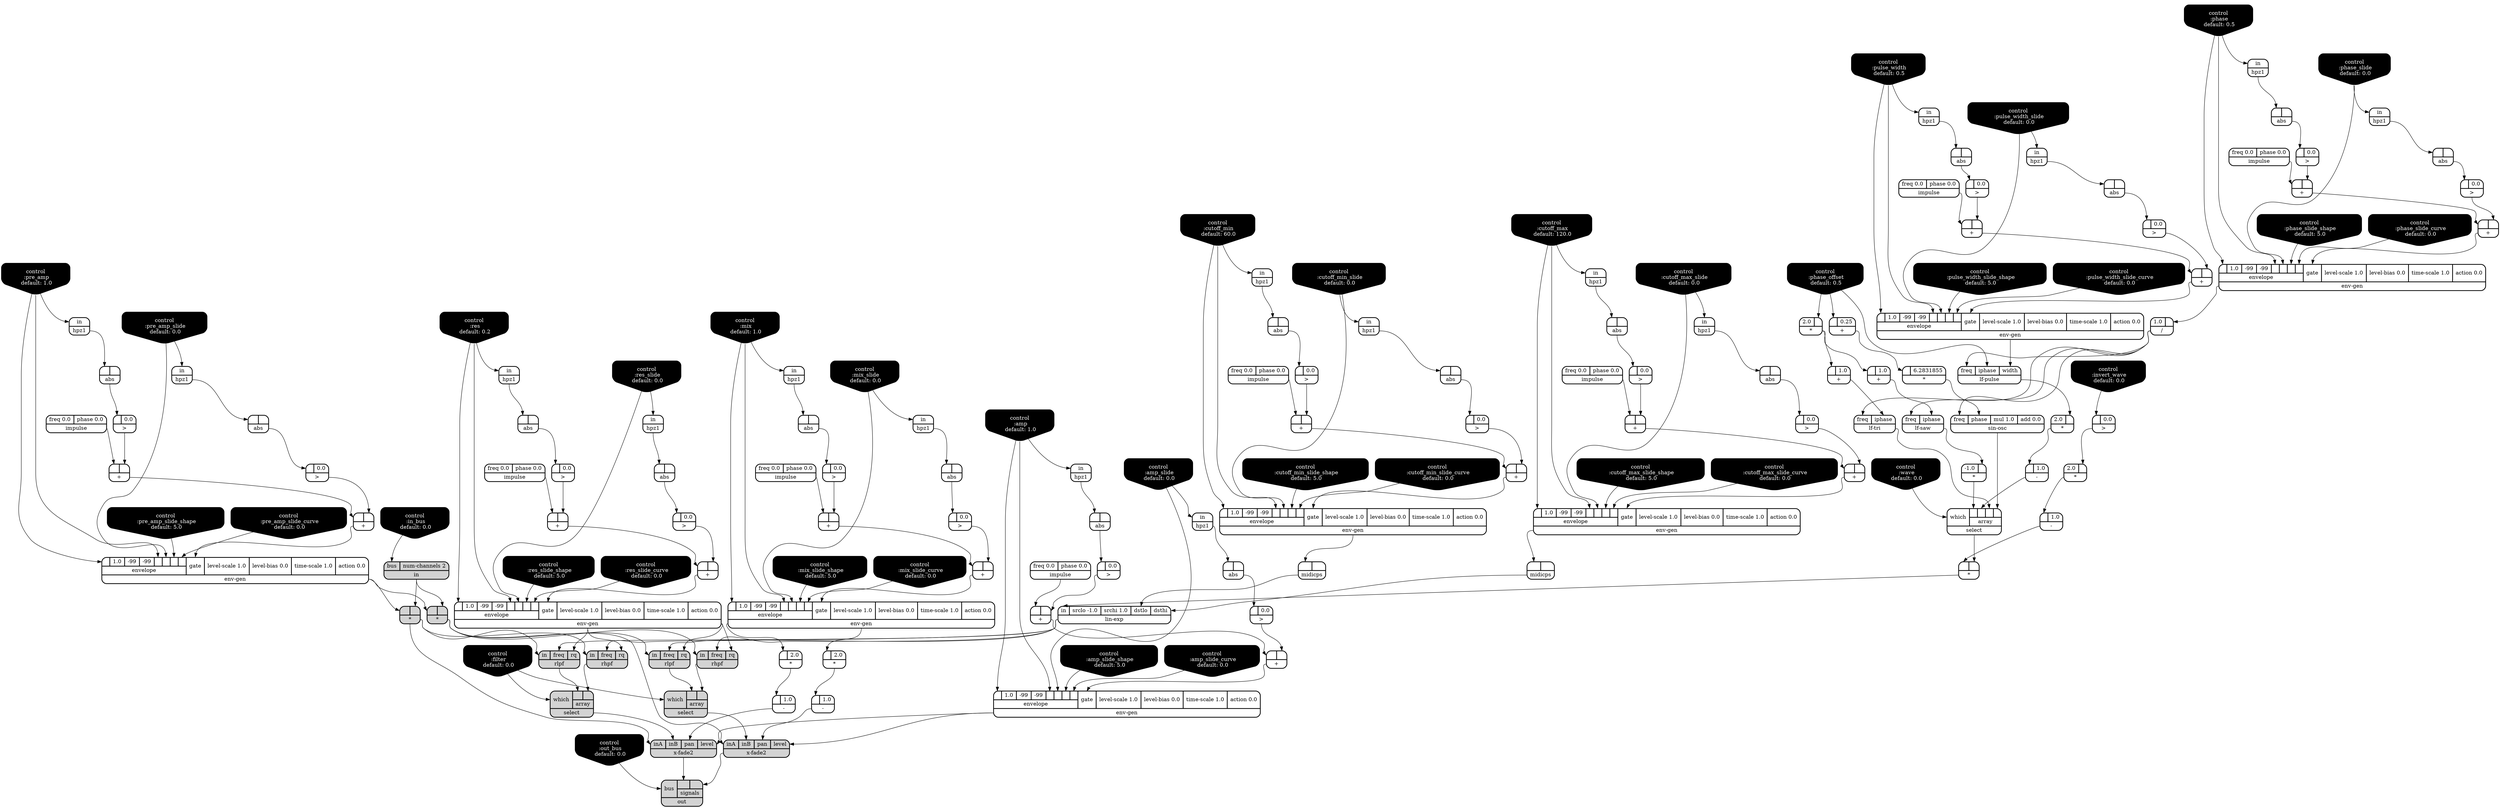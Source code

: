 digraph synthdef {
39 [label = "{{ <a> 2.0|<b> } |<__UG_NAME__>* }" style="bold, rounded" shape=record rankdir=LR];
53 [label = "{{ <a> 2.0|<b> } |<__UG_NAME__>* }" style="bold, rounded" shape=record rankdir=LR];
84 [label = "{{ <a> 2.0|<b> } |<__UG_NAME__>* }" style="bold, rounded" shape=record rankdir=LR];
94 [label = "{{ <a> |<b> } |<__UG_NAME__>* }" style="filled, bold, rounded"  shape=record rankdir=LR];
96 [label = "{{ <a> |<b> 6.2831855} |<__UG_NAME__>* }" style="bold, rounded" shape=record rankdir=LR];
110 [label = "{{ <a> |<b> 2.0} |<__UG_NAME__>* }" style="bold, rounded" shape=record rankdir=LR];
112 [label = "{{ <a> |<b> } |<__UG_NAME__>* }" style="filled, bold, rounded"  shape=record rankdir=LR];
116 [label = "{{ <a> -1.0|<b> } |<__UG_NAME__>* }" style="bold, rounded" shape=record rankdir=LR];
118 [label = "{{ <a> |<b> } |<__UG_NAME__>* }" style="bold, rounded" shape=record rankdir=LR];
151 [label = "{{ <a> |<b> 2.0} |<__UG_NAME__>* }" style="bold, rounded" shape=record rankdir=LR];
46 [label = "{{ <a> |<b> } |<__UG_NAME__>+ }" style="bold, rounded" shape=record rankdir=LR];
50 [label = "{{ <a> |<b> } |<__UG_NAME__>+ }" style="bold, rounded" shape=record rankdir=LR];
54 [label = "{{ <a> |<b> 1.0} |<__UG_NAME__>+ }" style="bold, rounded" shape=record rankdir=LR];
60 [label = "{{ <a> |<b> } |<__UG_NAME__>+ }" style="bold, rounded" shape=record rankdir=LR];
62 [label = "{{ <a> |<b> } |<__UG_NAME__>+ }" style="bold, rounded" shape=record rankdir=LR];
78 [label = "{{ <a> |<b> } |<__UG_NAME__>+ }" style="bold, rounded" shape=record rankdir=LR];
82 [label = "{{ <a> |<b> } |<__UG_NAME__>+ }" style="bold, rounded" shape=record rankdir=LR];
87 [label = "{{ <a> |<b> } |<__UG_NAME__>+ }" style="bold, rounded" shape=record rankdir=LR];
91 [label = "{{ <a> |<b> } |<__UG_NAME__>+ }" style="bold, rounded" shape=record rankdir=LR];
95 [label = "{{ <a> |<b> 0.25} |<__UG_NAME__>+ }" style="bold, rounded" shape=record rankdir=LR];
104 [label = "{{ <a> |<b> } |<__UG_NAME__>+ }" style="bold, rounded" shape=record rankdir=LR];
108 [label = "{{ <a> |<b> } |<__UG_NAME__>+ }" style="bold, rounded" shape=record rankdir=LR];
114 [label = "{{ <a> |<b> 1.0} |<__UG_NAME__>+ }" style="bold, rounded" shape=record rankdir=LR];
123 [label = "{{ <a> |<b> } |<__UG_NAME__>+ }" style="bold, rounded" shape=record rankdir=LR];
125 [label = "{{ <a> |<b> } |<__UG_NAME__>+ }" style="bold, rounded" shape=record rankdir=LR];
134 [label = "{{ <a> |<b> } |<__UG_NAME__>+ }" style="bold, rounded" shape=record rankdir=LR];
136 [label = "{{ <a> |<b> } |<__UG_NAME__>+ }" style="bold, rounded" shape=record rankdir=LR];
142 [label = "{{ <a> |<b> } |<__UG_NAME__>+ }" style="bold, rounded" shape=record rankdir=LR];
145 [label = "{{ <a> |<b> } |<__UG_NAME__>+ }" style="bold, rounded" shape=record rankdir=LR];
85 [label = "{{ <a> |<b> 1.0} |<__UG_NAME__>- }" style="bold, rounded" shape=record rankdir=LR];
111 [label = "{{ <a> |<b> 1.0} |<__UG_NAME__>- }" style="bold, rounded" shape=record rankdir=LR];
113 [label = "{{ <a> |<b> 1.0} |<__UG_NAME__>- }" style="bold, rounded" shape=record rankdir=LR];
152 [label = "{{ <a> |<b> 1.0} |<__UG_NAME__>- }" style="bold, rounded" shape=record rankdir=LR];
52 [label = "{{ <a> 1.0|<b> } |<__UG_NAME__>/ }" style="bold, rounded" shape=record rankdir=LR];
38 [label = "{{ <a> |<b> 0.0} |<__UG_NAME__>\> }" style="bold, rounded" shape=record rankdir=LR];
45 [label = "{{ <a> |<b> 0.0} |<__UG_NAME__>\> }" style="bold, rounded" shape=record rankdir=LR];
49 [label = "{{ <a> |<b> 0.0} |<__UG_NAME__>\> }" style="bold, rounded" shape=record rankdir=LR];
59 [label = "{{ <a> |<b> 0.0} |<__UG_NAME__>\> }" style="bold, rounded" shape=record rankdir=LR];
61 [label = "{{ <a> |<b> 0.0} |<__UG_NAME__>\> }" style="bold, rounded" shape=record rankdir=LR];
67 [label = "{{ <a> |<b> 0.0} |<__UG_NAME__>\> }" style="bold, rounded" shape=record rankdir=LR];
74 [label = "{{ <a> |<b> 0.0} |<__UG_NAME__>\> }" style="bold, rounded" shape=record rankdir=LR];
77 [label = "{{ <a> |<b> 0.0} |<__UG_NAME__>\> }" style="bold, rounded" shape=record rankdir=LR];
81 [label = "{{ <a> |<b> 0.0} |<__UG_NAME__>\> }" style="bold, rounded" shape=record rankdir=LR];
90 [label = "{{ <a> |<b> 0.0} |<__UG_NAME__>\> }" style="bold, rounded" shape=record rankdir=LR];
103 [label = "{{ <a> |<b> 0.0} |<__UG_NAME__>\> }" style="bold, rounded" shape=record rankdir=LR];
107 [label = "{{ <a> |<b> 0.0} |<__UG_NAME__>\> }" style="bold, rounded" shape=record rankdir=LR];
122 [label = "{{ <a> |<b> 0.0} |<__UG_NAME__>\> }" style="bold, rounded" shape=record rankdir=LR];
124 [label = "{{ <a> |<b> 0.0} |<__UG_NAME__>\> }" style="bold, rounded" shape=record rankdir=LR];
133 [label = "{{ <a> |<b> 0.0} |<__UG_NAME__>\> }" style="bold, rounded" shape=record rankdir=LR];
135 [label = "{{ <a> |<b> 0.0} |<__UG_NAME__>\> }" style="bold, rounded" shape=record rankdir=LR];
144 [label = "{{ <a> |<b> 0.0} |<__UG_NAME__>\> }" style="bold, rounded" shape=record rankdir=LR];
41 [label = "{{ <a> |<b> } |<__UG_NAME__>abs }" style="bold, rounded" shape=record rankdir=LR];
44 [label = "{{ <a> |<b> } |<__UG_NAME__>abs }" style="bold, rounded" shape=record rankdir=LR];
48 [label = "{{ <a> |<b> } |<__UG_NAME__>abs }" style="bold, rounded" shape=record rankdir=LR];
57 [label = "{{ <a> |<b> } |<__UG_NAME__>abs }" style="bold, rounded" shape=record rankdir=LR];
66 [label = "{{ <a> |<b> } |<__UG_NAME__>abs }" style="bold, rounded" shape=record rankdir=LR];
69 [label = "{{ <a> |<b> } |<__UG_NAME__>abs }" style="bold, rounded" shape=record rankdir=LR];
71 [label = "{{ <a> |<b> } |<__UG_NAME__>abs }" style="bold, rounded" shape=record rankdir=LR];
76 [label = "{{ <a> |<b> } |<__UG_NAME__>abs }" style="bold, rounded" shape=record rankdir=LR];
80 [label = "{{ <a> |<b> } |<__UG_NAME__>abs }" style="bold, rounded" shape=record rankdir=LR];
89 [label = "{{ <a> |<b> } |<__UG_NAME__>abs }" style="bold, rounded" shape=record rankdir=LR];
99 [label = "{{ <a> |<b> } |<__UG_NAME__>abs }" style="bold, rounded" shape=record rankdir=LR];
102 [label = "{{ <a> |<b> } |<__UG_NAME__>abs }" style="bold, rounded" shape=record rankdir=LR];
106 [label = "{{ <a> |<b> } |<__UG_NAME__>abs }" style="bold, rounded" shape=record rankdir=LR];
121 [label = "{{ <a> |<b> } |<__UG_NAME__>abs }" style="bold, rounded" shape=record rankdir=LR];
132 [label = "{{ <a> |<b> } |<__UG_NAME__>abs }" style="bold, rounded" shape=record rankdir=LR];
143 [label = "{{ <a> |<b> } |<__UG_NAME__>abs }" style="bold, rounded" shape=record rankdir=LR];
0 [label = "control
 :amp
 default: 1.0" shape=invhouse style="rounded, filled, bold" fillcolor=black fontcolor=white ]; 
1 [label = "control
 :amp_slide
 default: 0.0" shape=invhouse style="rounded, filled, bold" fillcolor=black fontcolor=white ]; 
2 [label = "control
 :amp_slide_shape
 default: 5.0" shape=invhouse style="rounded, filled, bold" fillcolor=black fontcolor=white ]; 
3 [label = "control
 :amp_slide_curve
 default: 0.0" shape=invhouse style="rounded, filled, bold" fillcolor=black fontcolor=white ]; 
4 [label = "control
 :mix
 default: 1.0" shape=invhouse style="rounded, filled, bold" fillcolor=black fontcolor=white ]; 
5 [label = "control
 :mix_slide
 default: 0.0" shape=invhouse style="rounded, filled, bold" fillcolor=black fontcolor=white ]; 
6 [label = "control
 :mix_slide_shape
 default: 5.0" shape=invhouse style="rounded, filled, bold" fillcolor=black fontcolor=white ]; 
7 [label = "control
 :mix_slide_curve
 default: 0.0" shape=invhouse style="rounded, filled, bold" fillcolor=black fontcolor=white ]; 
8 [label = "control
 :pre_amp
 default: 1.0" shape=invhouse style="rounded, filled, bold" fillcolor=black fontcolor=white ]; 
9 [label = "control
 :pre_amp_slide
 default: 0.0" shape=invhouse style="rounded, filled, bold" fillcolor=black fontcolor=white ]; 
10 [label = "control
 :pre_amp_slide_shape
 default: 5.0" shape=invhouse style="rounded, filled, bold" fillcolor=black fontcolor=white ]; 
11 [label = "control
 :pre_amp_slide_curve
 default: 0.0" shape=invhouse style="rounded, filled, bold" fillcolor=black fontcolor=white ]; 
12 [label = "control
 :phase
 default: 0.5" shape=invhouse style="rounded, filled, bold" fillcolor=black fontcolor=white ]; 
13 [label = "control
 :phase_slide
 default: 0.0" shape=invhouse style="rounded, filled, bold" fillcolor=black fontcolor=white ]; 
14 [label = "control
 :phase_slide_shape
 default: 5.0" shape=invhouse style="rounded, filled, bold" fillcolor=black fontcolor=white ]; 
15 [label = "control
 :phase_slide_curve
 default: 0.0" shape=invhouse style="rounded, filled, bold" fillcolor=black fontcolor=white ]; 
16 [label = "control
 :cutoff_min
 default: 60.0" shape=invhouse style="rounded, filled, bold" fillcolor=black fontcolor=white ]; 
17 [label = "control
 :cutoff_min_slide
 default: 0.0" shape=invhouse style="rounded, filled, bold" fillcolor=black fontcolor=white ]; 
18 [label = "control
 :cutoff_min_slide_shape
 default: 5.0" shape=invhouse style="rounded, filled, bold" fillcolor=black fontcolor=white ]; 
19 [label = "control
 :cutoff_min_slide_curve
 default: 0.0" shape=invhouse style="rounded, filled, bold" fillcolor=black fontcolor=white ]; 
20 [label = "control
 :cutoff_max
 default: 120.0" shape=invhouse style="rounded, filled, bold" fillcolor=black fontcolor=white ]; 
21 [label = "control
 :cutoff_max_slide
 default: 0.0" shape=invhouse style="rounded, filled, bold" fillcolor=black fontcolor=white ]; 
22 [label = "control
 :cutoff_max_slide_shape
 default: 5.0" shape=invhouse style="rounded, filled, bold" fillcolor=black fontcolor=white ]; 
23 [label = "control
 :cutoff_max_slide_curve
 default: 0.0" shape=invhouse style="rounded, filled, bold" fillcolor=black fontcolor=white ]; 
24 [label = "control
 :res
 default: 0.2" shape=invhouse style="rounded, filled, bold" fillcolor=black fontcolor=white ]; 
25 [label = "control
 :res_slide
 default: 0.0" shape=invhouse style="rounded, filled, bold" fillcolor=black fontcolor=white ]; 
26 [label = "control
 :res_slide_shape
 default: 5.0" shape=invhouse style="rounded, filled, bold" fillcolor=black fontcolor=white ]; 
27 [label = "control
 :res_slide_curve
 default: 0.0" shape=invhouse style="rounded, filled, bold" fillcolor=black fontcolor=white ]; 
28 [label = "control
 :phase_offset
 default: 0.5" shape=invhouse style="rounded, filled, bold" fillcolor=black fontcolor=white ]; 
29 [label = "control
 :wave
 default: 0.0" shape=invhouse style="rounded, filled, bold" fillcolor=black fontcolor=white ]; 
30 [label = "control
 :invert_wave
 default: 0.0" shape=invhouse style="rounded, filled, bold" fillcolor=black fontcolor=white ]; 
31 [label = "control
 :pulse_width
 default: 0.5" shape=invhouse style="rounded, filled, bold" fillcolor=black fontcolor=white ]; 
32 [label = "control
 :pulse_width_slide
 default: 0.0" shape=invhouse style="rounded, filled, bold" fillcolor=black fontcolor=white ]; 
33 [label = "control
 :pulse_width_slide_shape
 default: 5.0" shape=invhouse style="rounded, filled, bold" fillcolor=black fontcolor=white ]; 
34 [label = "control
 :pulse_width_slide_curve
 default: 0.0" shape=invhouse style="rounded, filled, bold" fillcolor=black fontcolor=white ]; 
35 [label = "control
 :filter
 default: 0.0" shape=invhouse style="rounded, filled, bold" fillcolor=black fontcolor=white ]; 
36 [label = "control
 :in_bus
 default: 0.0" shape=invhouse style="rounded, filled, bold" fillcolor=black fontcolor=white ]; 
37 [label = "control
 :out_bus
 default: 0.0" shape=invhouse style="rounded, filled, bold" fillcolor=black fontcolor=white ]; 
51 [label = "{{ {{<envelope___control___0>|1.0|-99|-99|<envelope___control___4>|<envelope___control___5>|<envelope___control___6>|<envelope___control___7>}|envelope}|<gate> gate|<level____scale> level-scale 1.0|<level____bias> level-bias 0.0|<time____scale> time-scale 1.0|<action> action 0.0} |<__UG_NAME__>env-gen }" style="bold, rounded" shape=record rankdir=LR];
63 [label = "{{ {{<envelope___control___0>|1.0|-99|-99|<envelope___control___4>|<envelope___control___5>|<envelope___control___6>|<envelope___control___7>}|envelope}|<gate> gate|<level____scale> level-scale 1.0|<level____bias> level-bias 0.0|<time____scale> time-scale 1.0|<action> action 0.0} |<__UG_NAME__>env-gen }" style="bold, rounded" shape=record rankdir=LR];
83 [label = "{{ {{<envelope___control___0>|1.0|-99|-99|<envelope___control___4>|<envelope___control___5>|<envelope___control___6>|<envelope___control___7>}|envelope}|<gate> gate|<level____scale> level-scale 1.0|<level____bias> level-bias 0.0|<time____scale> time-scale 1.0|<action> action 0.0} |<__UG_NAME__>env-gen }" style="bold, rounded" shape=record rankdir=LR];
92 [label = "{{ {{<envelope___control___0>|1.0|-99|-99|<envelope___control___4>|<envelope___control___5>|<envelope___control___6>|<envelope___control___7>}|envelope}|<gate> gate|<level____scale> level-scale 1.0|<level____bias> level-bias 0.0|<time____scale> time-scale 1.0|<action> action 0.0} |<__UG_NAME__>env-gen }" style="bold, rounded" shape=record rankdir=LR];
109 [label = "{{ {{<envelope___control___0>|1.0|-99|-99|<envelope___control___4>|<envelope___control___5>|<envelope___control___6>|<envelope___control___7>}|envelope}|<gate> gate|<level____scale> level-scale 1.0|<level____bias> level-bias 0.0|<time____scale> time-scale 1.0|<action> action 0.0} |<__UG_NAME__>env-gen }" style="bold, rounded" shape=record rankdir=LR];
126 [label = "{{ {{<envelope___control___0>|1.0|-99|-99|<envelope___control___4>|<envelope___control___5>|<envelope___control___6>|<envelope___control___7>}|envelope}|<gate> gate|<level____scale> level-scale 1.0|<level____bias> level-bias 0.0|<time____scale> time-scale 1.0|<action> action 0.0} |<__UG_NAME__>env-gen }" style="bold, rounded" shape=record rankdir=LR];
137 [label = "{{ {{<envelope___control___0>|1.0|-99|-99|<envelope___control___4>|<envelope___control___5>|<envelope___control___6>|<envelope___control___7>}|envelope}|<gate> gate|<level____scale> level-scale 1.0|<level____bias> level-bias 0.0|<time____scale> time-scale 1.0|<action> action 0.0} |<__UG_NAME__>env-gen }" style="bold, rounded" shape=record rankdir=LR];
149 [label = "{{ {{<envelope___control___0>|1.0|-99|-99|<envelope___control___4>|<envelope___control___5>|<envelope___control___6>|<envelope___control___7>}|envelope}|<gate> gate|<level____scale> level-scale 1.0|<level____bias> level-bias 0.0|<time____scale> time-scale 1.0|<action> action 0.0} |<__UG_NAME__>env-gen }" style="bold, rounded" shape=record rankdir=LR];
40 [label = "{{ <in> in} |<__UG_NAME__>hpz1 }" style="bold, rounded" shape=record rankdir=LR];
43 [label = "{{ <in> in} |<__UG_NAME__>hpz1 }" style="bold, rounded" shape=record rankdir=LR];
47 [label = "{{ <in> in} |<__UG_NAME__>hpz1 }" style="bold, rounded" shape=record rankdir=LR];
56 [label = "{{ <in> in} |<__UG_NAME__>hpz1 }" style="bold, rounded" shape=record rankdir=LR];
65 [label = "{{ <in> in} |<__UG_NAME__>hpz1 }" style="bold, rounded" shape=record rankdir=LR];
68 [label = "{{ <in> in} |<__UG_NAME__>hpz1 }" style="bold, rounded" shape=record rankdir=LR];
70 [label = "{{ <in> in} |<__UG_NAME__>hpz1 }" style="bold, rounded" shape=record rankdir=LR];
72 [label = "{{ <in> in} |<__UG_NAME__>hpz1 }" style="bold, rounded" shape=record rankdir=LR];
75 [label = "{{ <in> in} |<__UG_NAME__>hpz1 }" style="bold, rounded" shape=record rankdir=LR];
79 [label = "{{ <in> in} |<__UG_NAME__>hpz1 }" style="bold, rounded" shape=record rankdir=LR];
88 [label = "{{ <in> in} |<__UG_NAME__>hpz1 }" style="bold, rounded" shape=record rankdir=LR];
98 [label = "{{ <in> in} |<__UG_NAME__>hpz1 }" style="bold, rounded" shape=record rankdir=LR];
101 [label = "{{ <in> in} |<__UG_NAME__>hpz1 }" style="bold, rounded" shape=record rankdir=LR];
105 [label = "{{ <in> in} |<__UG_NAME__>hpz1 }" style="bold, rounded" shape=record rankdir=LR];
120 [label = "{{ <in> in} |<__UG_NAME__>hpz1 }" style="bold, rounded" shape=record rankdir=LR];
131 [label = "{{ <in> in} |<__UG_NAME__>hpz1 }" style="bold, rounded" shape=record rankdir=LR];
42 [label = "{{ <freq> freq 0.0|<phase> phase 0.0} |<__UG_NAME__>impulse }" style="bold, rounded" shape=record rankdir=LR];
58 [label = "{{ <freq> freq 0.0|<phase> phase 0.0} |<__UG_NAME__>impulse }" style="bold, rounded" shape=record rankdir=LR];
73 [label = "{{ <freq> freq 0.0|<phase> phase 0.0} |<__UG_NAME__>impulse }" style="bold, rounded" shape=record rankdir=LR];
86 [label = "{{ <freq> freq 0.0|<phase> phase 0.0} |<__UG_NAME__>impulse }" style="bold, rounded" shape=record rankdir=LR];
100 [label = "{{ <freq> freq 0.0|<phase> phase 0.0} |<__UG_NAME__>impulse }" style="bold, rounded" shape=record rankdir=LR];
119 [label = "{{ <freq> freq 0.0|<phase> phase 0.0} |<__UG_NAME__>impulse }" style="bold, rounded" shape=record rankdir=LR];
130 [label = "{{ <freq> freq 0.0|<phase> phase 0.0} |<__UG_NAME__>impulse }" style="bold, rounded" shape=record rankdir=LR];
141 [label = "{{ <freq> freq 0.0|<phase> phase 0.0} |<__UG_NAME__>impulse }" style="bold, rounded" shape=record rankdir=LR];
93 [label = "{{ <bus> bus|<num____channels> num-channels 2} |<__UG_NAME__>in }" style="filled, bold, rounded"  shape=record rankdir=LR];
64 [label = "{{ <freq> freq|<iphase> iphase|<width> width} |<__UG_NAME__>lf-pulse }" style="bold, rounded" shape=record rankdir=LR];
115 [label = "{{ <freq> freq|<iphase> iphase} |<__UG_NAME__>lf-saw }" style="bold, rounded" shape=record rankdir=LR];
55 [label = "{{ <freq> freq|<iphase> iphase} |<__UG_NAME__>lf-tri }" style="bold, rounded" shape=record rankdir=LR];
129 [label = "{{ <in> in|<srclo> srclo -1.0|<srchi> srchi 1.0|<dstlo> dstlo|<dsthi> dsthi} |<__UG_NAME__>lin-exp }" style="bold, rounded" shape=record rankdir=LR];
127 [label = "{{ <a> |<b> } |<__UG_NAME__>midicps }" style="bold, rounded" shape=record rankdir=LR];
128 [label = "{{ <a> |<b> } |<__UG_NAME__>midicps }" style="bold, rounded" shape=record rankdir=LR];
154 [label = "{{ <bus> bus|{{<signals___x____fade2___0>|<signals___x____fade2___1>}|signals}} |<__UG_NAME__>out }" style="filled, bold, rounded"  shape=record rankdir=LR];
139 [label = "{{ <in> in|<freq> freq|<rq> rq} |<__UG_NAME__>rhpf }" style="filled, bold, rounded"  shape=record rankdir=LR];
147 [label = "{{ <in> in|<freq> freq|<rq> rq} |<__UG_NAME__>rhpf }" style="filled, bold, rounded"  shape=record rankdir=LR];
138 [label = "{{ <in> in|<freq> freq|<rq> rq} |<__UG_NAME__>rlpf }" style="filled, bold, rounded"  shape=record rankdir=LR];
146 [label = "{{ <in> in|<freq> freq|<rq> rq} |<__UG_NAME__>rlpf }" style="filled, bold, rounded"  shape=record rankdir=LR];
117 [label = "{{ <which> which|{{<array___binary____op____u____gen___0>|<array___binary____op____u____gen___1>|<array___lf____tri___2>|<array___sin____osc___3>}|array}} |<__UG_NAME__>select }" style="bold, rounded" shape=record rankdir=LR];
140 [label = "{{ <which> which|{{<array___rlpf___0>|<array___rhpf___1>}|array}} |<__UG_NAME__>select }" style="filled, bold, rounded"  shape=record rankdir=LR];
148 [label = "{{ <which> which|{{<array___rlpf___0>|<array___rhpf___1>}|array}} |<__UG_NAME__>select }" style="filled, bold, rounded"  shape=record rankdir=LR];
97 [label = "{{ <freq> freq|<phase> phase|<mul> mul 1.0|<add> add 0.0} |<__UG_NAME__>sin-osc }" style="bold, rounded" shape=record rankdir=LR];
150 [label = "{{ <ina> inA|<inb> inB|<pan> pan|<level> level} |<__UG_NAME__>x-fade2 }" style="filled, bold, rounded"  shape=record rankdir=LR];
153 [label = "{{ <ina> inA|<inb> inB|<pan> pan|<level> level} |<__UG_NAME__>x-fade2 }" style="filled, bold, rounded"  shape=record rankdir=LR];

38:__UG_NAME__ -> 39:b ;
28:__UG_NAME__ -> 53:b ;
64:__UG_NAME__ -> 84:b ;
93:__UG_NAME__ -> 94:b ;
92:__UG_NAME__ -> 94:a ;
95:__UG_NAME__ -> 96:a ;
109:__UG_NAME__ -> 110:a ;
93:__UG_NAME__ -> 112:b ;
92:__UG_NAME__ -> 112:a ;
115:__UG_NAME__ -> 116:b ;
117:__UG_NAME__ -> 118:b ;
113:__UG_NAME__ -> 118:a ;
109:__UG_NAME__ -> 151:a ;
45:__UG_NAME__ -> 46:b ;
42:__UG_NAME__ -> 46:a ;
49:__UG_NAME__ -> 50:b ;
46:__UG_NAME__ -> 50:a ;
53:__UG_NAME__ -> 54:a ;
59:__UG_NAME__ -> 60:b ;
58:__UG_NAME__ -> 60:a ;
61:__UG_NAME__ -> 62:b ;
60:__UG_NAME__ -> 62:a ;
77:__UG_NAME__ -> 78:b ;
73:__UG_NAME__ -> 78:a ;
81:__UG_NAME__ -> 82:b ;
78:__UG_NAME__ -> 82:a ;
74:__UG_NAME__ -> 87:b ;
86:__UG_NAME__ -> 87:a ;
90:__UG_NAME__ -> 91:b ;
87:__UG_NAME__ -> 91:a ;
28:__UG_NAME__ -> 95:a ;
103:__UG_NAME__ -> 104:b ;
100:__UG_NAME__ -> 104:a ;
107:__UG_NAME__ -> 108:b ;
104:__UG_NAME__ -> 108:a ;
53:__UG_NAME__ -> 114:a ;
122:__UG_NAME__ -> 123:b ;
119:__UG_NAME__ -> 123:a ;
124:__UG_NAME__ -> 125:b ;
123:__UG_NAME__ -> 125:a ;
133:__UG_NAME__ -> 134:b ;
130:__UG_NAME__ -> 134:a ;
135:__UG_NAME__ -> 136:b ;
134:__UG_NAME__ -> 136:a ;
67:__UG_NAME__ -> 142:b ;
141:__UG_NAME__ -> 142:a ;
144:__UG_NAME__ -> 145:b ;
142:__UG_NAME__ -> 145:a ;
84:__UG_NAME__ -> 85:a ;
110:__UG_NAME__ -> 111:a ;
39:__UG_NAME__ -> 113:a ;
151:__UG_NAME__ -> 152:a ;
51:__UG_NAME__ -> 52:b ;
30:__UG_NAME__ -> 38:a ;
44:__UG_NAME__ -> 45:a ;
48:__UG_NAME__ -> 49:a ;
57:__UG_NAME__ -> 59:a ;
41:__UG_NAME__ -> 61:a ;
66:__UG_NAME__ -> 67:a ;
69:__UG_NAME__ -> 74:a ;
76:__UG_NAME__ -> 77:a ;
80:__UG_NAME__ -> 81:a ;
89:__UG_NAME__ -> 90:a ;
102:__UG_NAME__ -> 103:a ;
106:__UG_NAME__ -> 107:a ;
121:__UG_NAME__ -> 122:a ;
99:__UG_NAME__ -> 124:a ;
132:__UG_NAME__ -> 133:a ;
71:__UG_NAME__ -> 135:a ;
143:__UG_NAME__ -> 144:a ;
40:__UG_NAME__ -> 41:a ;
43:__UG_NAME__ -> 44:a ;
47:__UG_NAME__ -> 48:a ;
56:__UG_NAME__ -> 57:a ;
65:__UG_NAME__ -> 66:a ;
68:__UG_NAME__ -> 69:a ;
70:__UG_NAME__ -> 71:a ;
75:__UG_NAME__ -> 76:a ;
79:__UG_NAME__ -> 80:a ;
88:__UG_NAME__ -> 89:a ;
98:__UG_NAME__ -> 99:a ;
101:__UG_NAME__ -> 102:a ;
105:__UG_NAME__ -> 106:a ;
120:__UG_NAME__ -> 121:a ;
131:__UG_NAME__ -> 132:a ;
72:__UG_NAME__ -> 143:a ;
50:__UG_NAME__ -> 51:gate ;
12:__UG_NAME__ -> 51:envelope___control___0 ;
12:__UG_NAME__ -> 51:envelope___control___4 ;
13:__UG_NAME__ -> 51:envelope___control___5 ;
14:__UG_NAME__ -> 51:envelope___control___6 ;
15:__UG_NAME__ -> 51:envelope___control___7 ;
62:__UG_NAME__ -> 63:gate ;
31:__UG_NAME__ -> 63:envelope___control___0 ;
31:__UG_NAME__ -> 63:envelope___control___4 ;
32:__UG_NAME__ -> 63:envelope___control___5 ;
33:__UG_NAME__ -> 63:envelope___control___6 ;
34:__UG_NAME__ -> 63:envelope___control___7 ;
82:__UG_NAME__ -> 83:gate ;
20:__UG_NAME__ -> 83:envelope___control___0 ;
20:__UG_NAME__ -> 83:envelope___control___4 ;
21:__UG_NAME__ -> 83:envelope___control___5 ;
22:__UG_NAME__ -> 83:envelope___control___6 ;
23:__UG_NAME__ -> 83:envelope___control___7 ;
91:__UG_NAME__ -> 92:gate ;
8:__UG_NAME__ -> 92:envelope___control___0 ;
8:__UG_NAME__ -> 92:envelope___control___4 ;
9:__UG_NAME__ -> 92:envelope___control___5 ;
10:__UG_NAME__ -> 92:envelope___control___6 ;
11:__UG_NAME__ -> 92:envelope___control___7 ;
108:__UG_NAME__ -> 109:gate ;
4:__UG_NAME__ -> 109:envelope___control___0 ;
4:__UG_NAME__ -> 109:envelope___control___4 ;
5:__UG_NAME__ -> 109:envelope___control___5 ;
6:__UG_NAME__ -> 109:envelope___control___6 ;
7:__UG_NAME__ -> 109:envelope___control___7 ;
125:__UG_NAME__ -> 126:gate ;
16:__UG_NAME__ -> 126:envelope___control___0 ;
16:__UG_NAME__ -> 126:envelope___control___4 ;
17:__UG_NAME__ -> 126:envelope___control___5 ;
18:__UG_NAME__ -> 126:envelope___control___6 ;
19:__UG_NAME__ -> 126:envelope___control___7 ;
136:__UG_NAME__ -> 137:gate ;
24:__UG_NAME__ -> 137:envelope___control___0 ;
24:__UG_NAME__ -> 137:envelope___control___4 ;
25:__UG_NAME__ -> 137:envelope___control___5 ;
26:__UG_NAME__ -> 137:envelope___control___6 ;
27:__UG_NAME__ -> 137:envelope___control___7 ;
145:__UG_NAME__ -> 149:gate ;
0:__UG_NAME__ -> 149:envelope___control___0 ;
0:__UG_NAME__ -> 149:envelope___control___4 ;
1:__UG_NAME__ -> 149:envelope___control___5 ;
2:__UG_NAME__ -> 149:envelope___control___6 ;
3:__UG_NAME__ -> 149:envelope___control___7 ;
32:__UG_NAME__ -> 40:in ;
12:__UG_NAME__ -> 43:in ;
13:__UG_NAME__ -> 47:in ;
31:__UG_NAME__ -> 56:in ;
0:__UG_NAME__ -> 65:in ;
8:__UG_NAME__ -> 68:in ;
25:__UG_NAME__ -> 70:in ;
1:__UG_NAME__ -> 72:in ;
20:__UG_NAME__ -> 75:in ;
21:__UG_NAME__ -> 79:in ;
9:__UG_NAME__ -> 88:in ;
17:__UG_NAME__ -> 98:in ;
4:__UG_NAME__ -> 101:in ;
5:__UG_NAME__ -> 105:in ;
16:__UG_NAME__ -> 120:in ;
24:__UG_NAME__ -> 131:in ;
36:__UG_NAME__ -> 93:bus ;
63:__UG_NAME__ -> 64:width ;
28:__UG_NAME__ -> 64:iphase ;
52:__UG_NAME__ -> 64:freq ;
114:__UG_NAME__ -> 115:iphase ;
52:__UG_NAME__ -> 115:freq ;
54:__UG_NAME__ -> 55:iphase ;
52:__UG_NAME__ -> 55:freq ;
128:__UG_NAME__ -> 129:dsthi ;
127:__UG_NAME__ -> 129:dstlo ;
118:__UG_NAME__ -> 129:in ;
126:__UG_NAME__ -> 127:a ;
83:__UG_NAME__ -> 128:a ;
150:__UG_NAME__ -> 154:signals___x____fade2___0 ;
153:__UG_NAME__ -> 154:signals___x____fade2___1 ;
37:__UG_NAME__ -> 154:bus ;
137:__UG_NAME__ -> 139:rq ;
129:__UG_NAME__ -> 139:freq ;
112:__UG_NAME__ -> 139:in ;
137:__UG_NAME__ -> 147:rq ;
129:__UG_NAME__ -> 147:freq ;
94:__UG_NAME__ -> 147:in ;
137:__UG_NAME__ -> 138:rq ;
129:__UG_NAME__ -> 138:freq ;
112:__UG_NAME__ -> 138:in ;
137:__UG_NAME__ -> 146:rq ;
129:__UG_NAME__ -> 146:freq ;
94:__UG_NAME__ -> 146:in ;
116:__UG_NAME__ -> 117:array___binary____op____u____gen___0 ;
85:__UG_NAME__ -> 117:array___binary____op____u____gen___1 ;
55:__UG_NAME__ -> 117:array___lf____tri___2 ;
97:__UG_NAME__ -> 117:array___sin____osc___3 ;
29:__UG_NAME__ -> 117:which ;
138:__UG_NAME__ -> 140:array___rlpf___0 ;
139:__UG_NAME__ -> 140:array___rhpf___1 ;
35:__UG_NAME__ -> 140:which ;
146:__UG_NAME__ -> 148:array___rlpf___0 ;
147:__UG_NAME__ -> 148:array___rhpf___1 ;
35:__UG_NAME__ -> 148:which ;
96:__UG_NAME__ -> 97:phase ;
52:__UG_NAME__ -> 97:freq ;
149:__UG_NAME__ -> 150:level ;
111:__UG_NAME__ -> 150:pan ;
148:__UG_NAME__ -> 150:inb ;
94:__UG_NAME__ -> 150:ina ;
149:__UG_NAME__ -> 153:level ;
152:__UG_NAME__ -> 153:pan ;
140:__UG_NAME__ -> 153:inb ;
112:__UG_NAME__ -> 153:ina ;

}